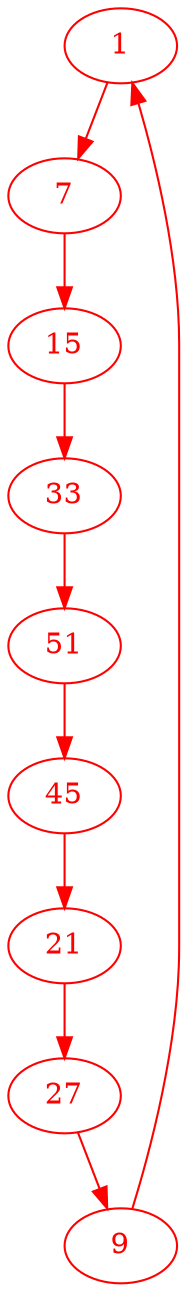 digraph g{
node [color = red, fontcolor=red]; 1 7 9 15 21 27 33 45 51 ;
1 -> 7 [color=red] ;
7 -> 15 [color=red] ;
9 -> 1 [color=red] ;
15 -> 33 [color=red] ;
21 -> 27 [color=red] ;
27 -> 9 [color=red] ;
33 -> 51 [color=red] ;
45 -> 21 [color=red] ;
51 -> 45 [color=red] ;
}
